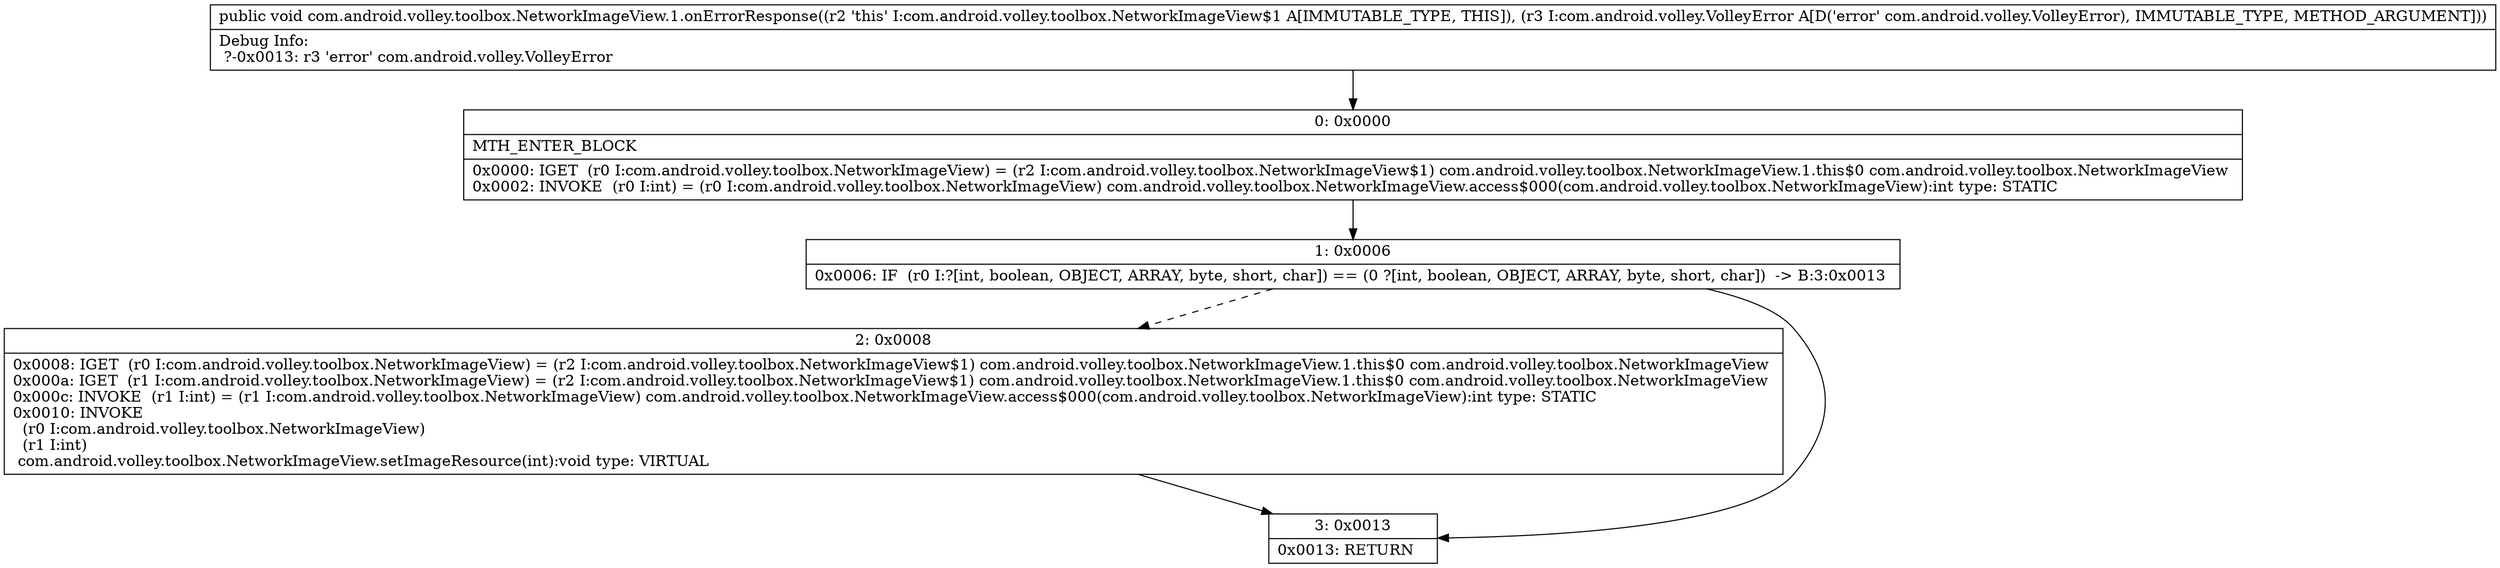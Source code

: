 digraph "CFG forcom.android.volley.toolbox.NetworkImageView.1.onErrorResponse(Lcom\/android\/volley\/VolleyError;)V" {
Node_0 [shape=record,label="{0\:\ 0x0000|MTH_ENTER_BLOCK\l|0x0000: IGET  (r0 I:com.android.volley.toolbox.NetworkImageView) = (r2 I:com.android.volley.toolbox.NetworkImageView$1) com.android.volley.toolbox.NetworkImageView.1.this$0 com.android.volley.toolbox.NetworkImageView \l0x0002: INVOKE  (r0 I:int) = (r0 I:com.android.volley.toolbox.NetworkImageView) com.android.volley.toolbox.NetworkImageView.access$000(com.android.volley.toolbox.NetworkImageView):int type: STATIC \l}"];
Node_1 [shape=record,label="{1\:\ 0x0006|0x0006: IF  (r0 I:?[int, boolean, OBJECT, ARRAY, byte, short, char]) == (0 ?[int, boolean, OBJECT, ARRAY, byte, short, char])  \-\> B:3:0x0013 \l}"];
Node_2 [shape=record,label="{2\:\ 0x0008|0x0008: IGET  (r0 I:com.android.volley.toolbox.NetworkImageView) = (r2 I:com.android.volley.toolbox.NetworkImageView$1) com.android.volley.toolbox.NetworkImageView.1.this$0 com.android.volley.toolbox.NetworkImageView \l0x000a: IGET  (r1 I:com.android.volley.toolbox.NetworkImageView) = (r2 I:com.android.volley.toolbox.NetworkImageView$1) com.android.volley.toolbox.NetworkImageView.1.this$0 com.android.volley.toolbox.NetworkImageView \l0x000c: INVOKE  (r1 I:int) = (r1 I:com.android.volley.toolbox.NetworkImageView) com.android.volley.toolbox.NetworkImageView.access$000(com.android.volley.toolbox.NetworkImageView):int type: STATIC \l0x0010: INVOKE  \l  (r0 I:com.android.volley.toolbox.NetworkImageView)\l  (r1 I:int)\l com.android.volley.toolbox.NetworkImageView.setImageResource(int):void type: VIRTUAL \l}"];
Node_3 [shape=record,label="{3\:\ 0x0013|0x0013: RETURN   \l}"];
MethodNode[shape=record,label="{public void com.android.volley.toolbox.NetworkImageView.1.onErrorResponse((r2 'this' I:com.android.volley.toolbox.NetworkImageView$1 A[IMMUTABLE_TYPE, THIS]), (r3 I:com.android.volley.VolleyError A[D('error' com.android.volley.VolleyError), IMMUTABLE_TYPE, METHOD_ARGUMENT]))  | Debug Info:\l  ?\-0x0013: r3 'error' com.android.volley.VolleyError\l}"];
MethodNode -> Node_0;
Node_0 -> Node_1;
Node_1 -> Node_2[style=dashed];
Node_1 -> Node_3;
Node_2 -> Node_3;
}

